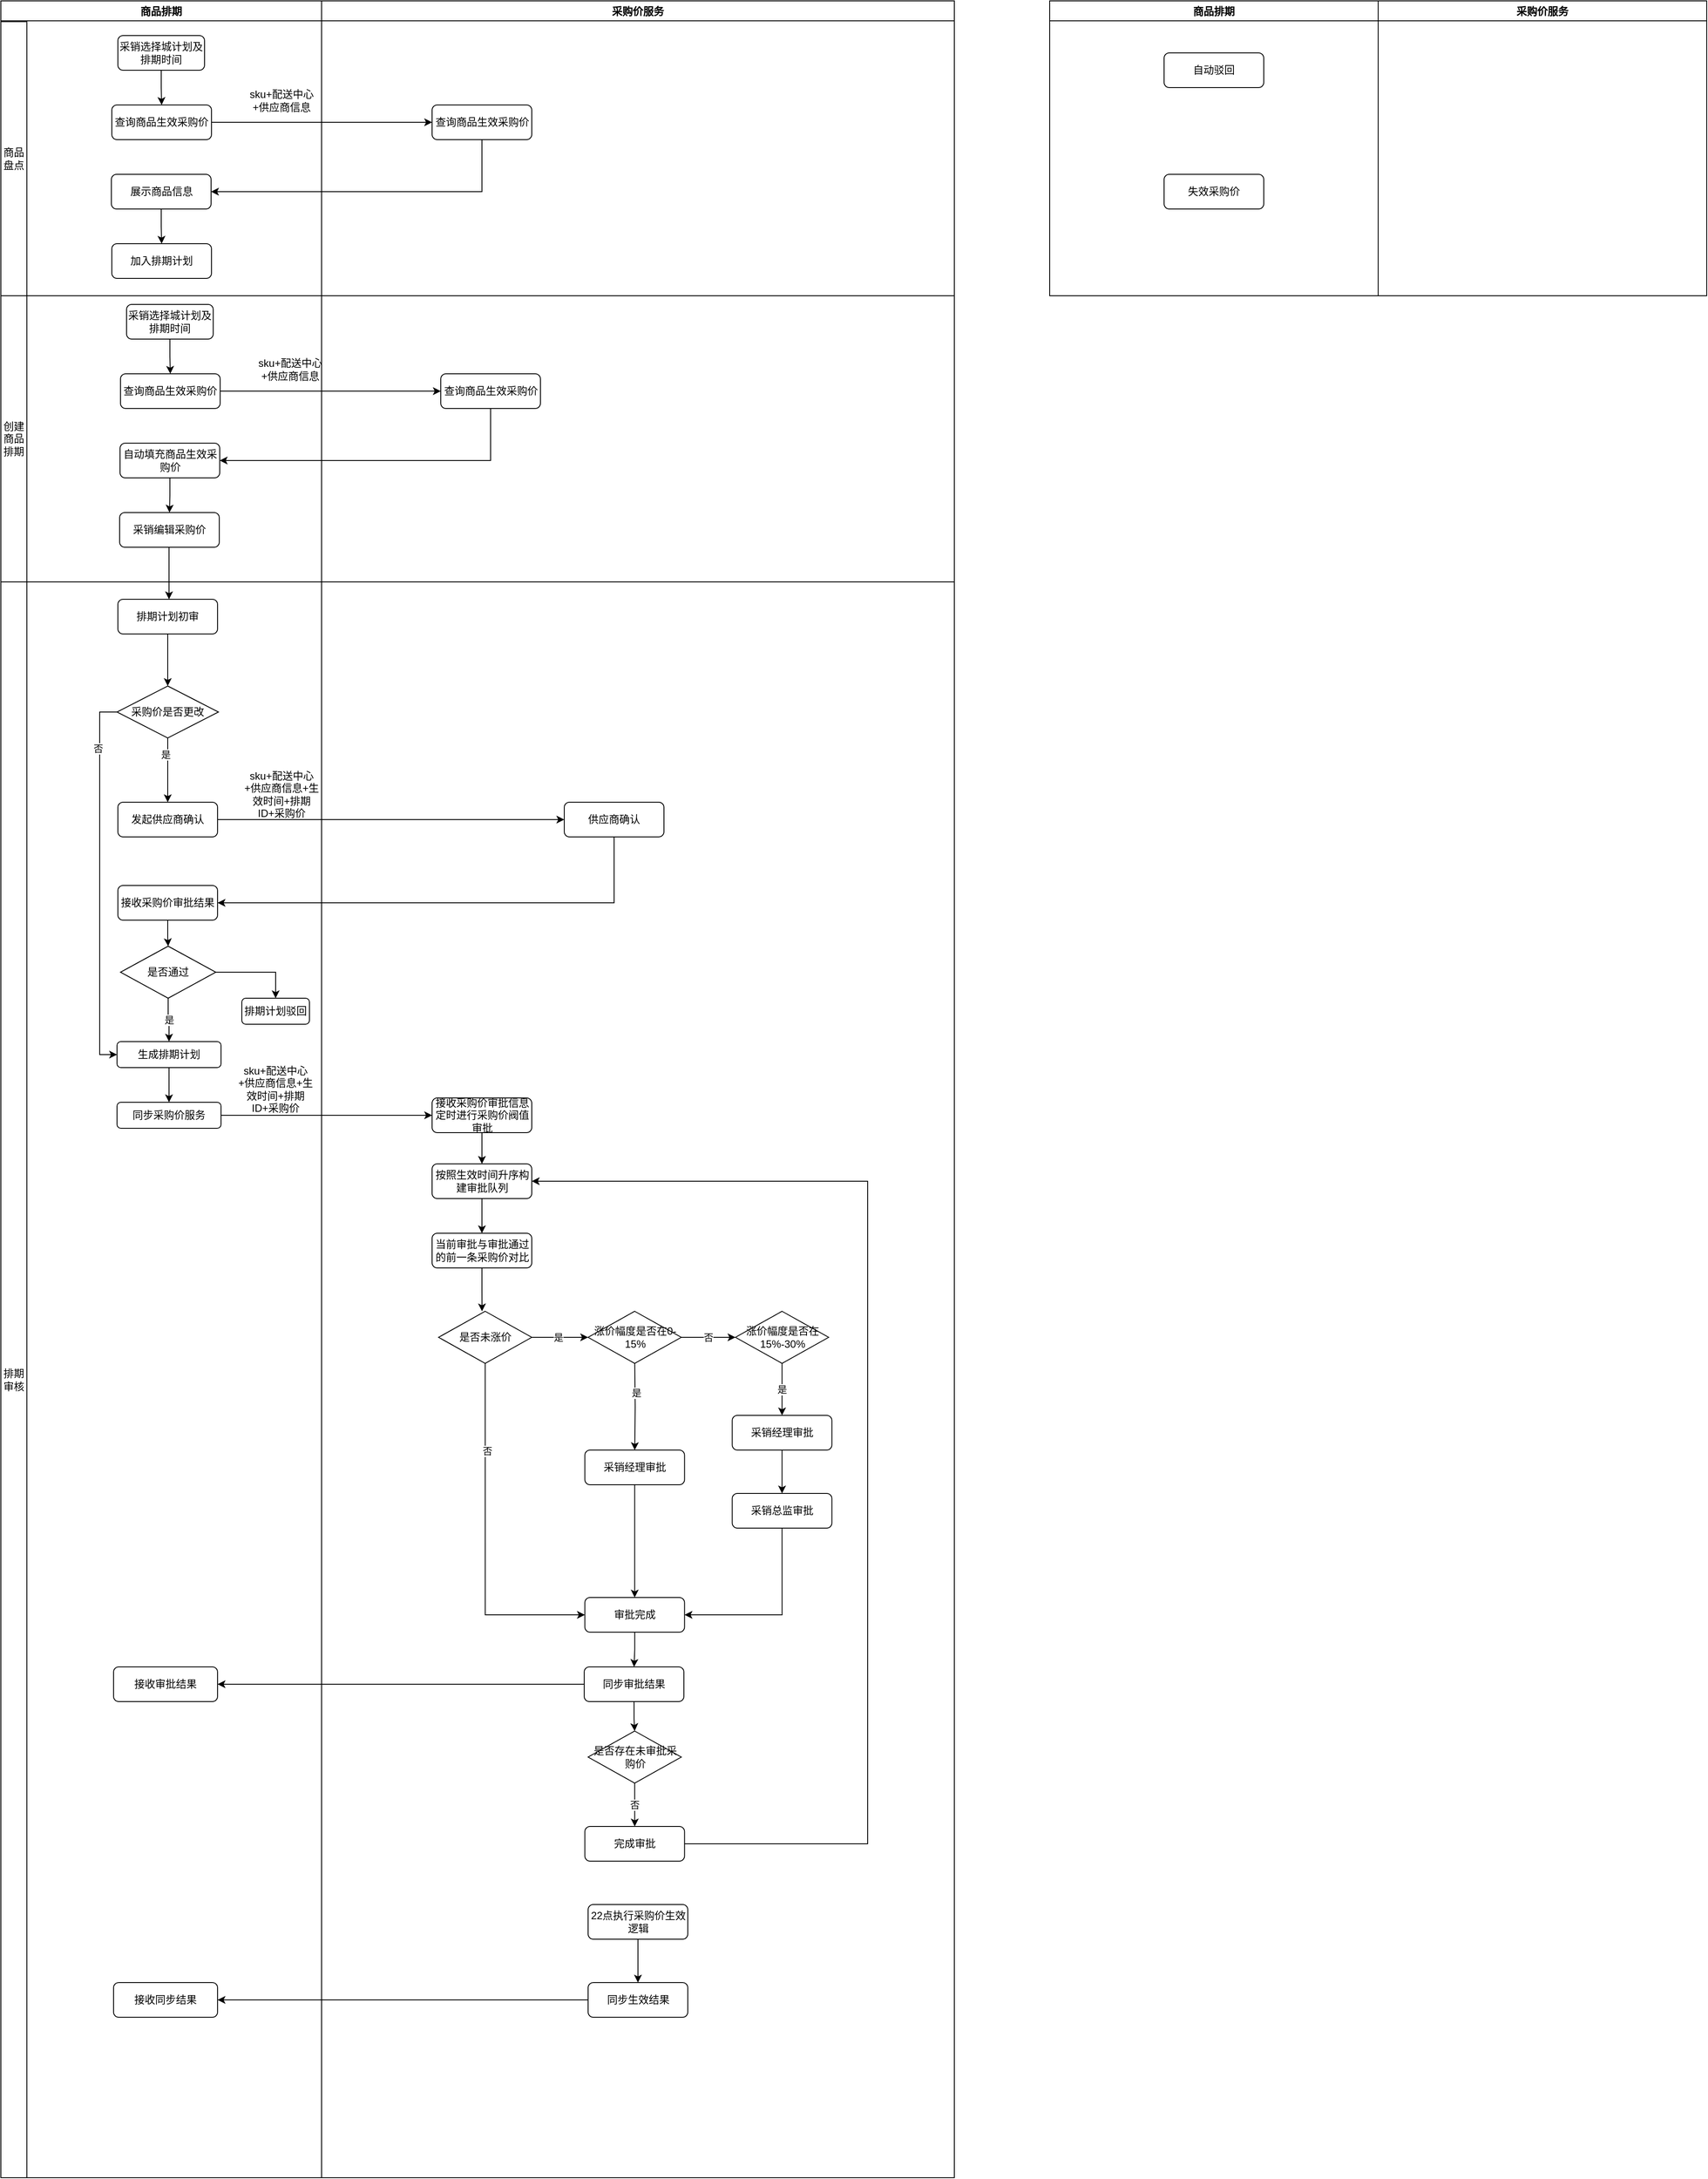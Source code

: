 <mxfile version="15.5.4" type="github">
  <diagram id="C5RBs43oDa-KdzZeNtuy" name="Page-1">
    <mxGraphModel dx="2893" dy="1154" grid="1" gridSize="10" guides="1" tooltips="1" connect="1" arrows="1" fold="1" page="1" pageScale="1" pageWidth="827" pageHeight="1169" math="0" shadow="0">
      <root>
        <mxCell id="WIyWlLk6GJQsqaUBKTNV-0" />
        <mxCell id="WIyWlLk6GJQsqaUBKTNV-1" parent="WIyWlLk6GJQsqaUBKTNV-0" />
        <mxCell id="JaGCP64lXndvB-nV4re8-0" value="商品排期" style="swimlane;" parent="WIyWlLk6GJQsqaUBKTNV-1" vertex="1">
          <mxGeometry x="-60" y="400" width="370" height="2510" as="geometry" />
        </mxCell>
        <mxCell id="JaGCP64lXndvB-nV4re8-4" value="商品盘点" style="rounded=0;whiteSpace=wrap;html=1;" parent="JaGCP64lXndvB-nV4re8-0" vertex="1">
          <mxGeometry y="24" width="30" height="316" as="geometry" />
        </mxCell>
        <mxCell id="JaGCP64lXndvB-nV4re8-6" value="" style="edgeStyle=orthogonalEdgeStyle;rounded=0;orthogonalLoop=1;jettySize=auto;html=1;" parent="JaGCP64lXndvB-nV4re8-0" source="JaGCP64lXndvB-nV4re8-2" target="JaGCP64lXndvB-nV4re8-5" edge="1">
          <mxGeometry relative="1" as="geometry" />
        </mxCell>
        <mxCell id="JaGCP64lXndvB-nV4re8-2" value="采销选择城计划及排期时间" style="rounded=1;whiteSpace=wrap;html=1;" parent="JaGCP64lXndvB-nV4re8-0" vertex="1">
          <mxGeometry x="135" y="40" width="100" height="40" as="geometry" />
        </mxCell>
        <mxCell id="JaGCP64lXndvB-nV4re8-5" value="查询商品生效采购价" style="rounded=1;whiteSpace=wrap;html=1;" parent="JaGCP64lXndvB-nV4re8-0" vertex="1">
          <mxGeometry x="128" y="120" width="115" height="40" as="geometry" />
        </mxCell>
        <mxCell id="JaGCP64lXndvB-nV4re8-15" value="" style="edgeStyle=orthogonalEdgeStyle;rounded=0;orthogonalLoop=1;jettySize=auto;html=1;" parent="JaGCP64lXndvB-nV4re8-0" source="JaGCP64lXndvB-nV4re8-8" target="JaGCP64lXndvB-nV4re8-14" edge="1">
          <mxGeometry relative="1" as="geometry" />
        </mxCell>
        <mxCell id="JaGCP64lXndvB-nV4re8-8" value="展示商品信息" style="rounded=1;whiteSpace=wrap;html=1;" parent="JaGCP64lXndvB-nV4re8-0" vertex="1">
          <mxGeometry x="127.5" y="200" width="115" height="40" as="geometry" />
        </mxCell>
        <mxCell id="JaGCP64lXndvB-nV4re8-12" value="sku+配送中心+供应商信息" style="text;html=1;strokeColor=none;fillColor=none;align=center;verticalAlign=middle;whiteSpace=wrap;rounded=0;" parent="JaGCP64lXndvB-nV4re8-0" vertex="1">
          <mxGeometry x="278" y="100" width="92" height="30" as="geometry" />
        </mxCell>
        <mxCell id="JaGCP64lXndvB-nV4re8-13" value="创建商品排期" style="rounded=0;whiteSpace=wrap;html=1;" parent="JaGCP64lXndvB-nV4re8-0" vertex="1">
          <mxGeometry y="340" width="30" height="330" as="geometry" />
        </mxCell>
        <mxCell id="JaGCP64lXndvB-nV4re8-14" value="加入排期计划" style="rounded=1;whiteSpace=wrap;html=1;" parent="JaGCP64lXndvB-nV4re8-0" vertex="1">
          <mxGeometry x="128" y="280" width="115" height="40" as="geometry" />
        </mxCell>
        <mxCell id="JaGCP64lXndvB-nV4re8-16" style="edgeStyle=orthogonalEdgeStyle;rounded=0;orthogonalLoop=1;jettySize=auto;html=1;endArrow=none;endFill=0;" parent="JaGCP64lXndvB-nV4re8-0" edge="1">
          <mxGeometry relative="1" as="geometry">
            <mxPoint x="30" y="340" as="sourcePoint" />
            <mxPoint x="1100" y="340" as="targetPoint" />
            <Array as="points">
              <mxPoint x="940" y="340" />
            </Array>
          </mxGeometry>
        </mxCell>
        <mxCell id="JaGCP64lXndvB-nV4re8-30" value="排期审核" style="rounded=0;whiteSpace=wrap;html=1;" parent="JaGCP64lXndvB-nV4re8-0" vertex="1">
          <mxGeometry y="670" width="30" height="1840" as="geometry" />
        </mxCell>
        <mxCell id="JaGCP64lXndvB-nV4re8-35" value="" style="edgeStyle=orthogonalEdgeStyle;rounded=0;orthogonalLoop=1;jettySize=auto;html=1;endArrow=classic;endFill=1;" parent="JaGCP64lXndvB-nV4re8-0" source="JaGCP64lXndvB-nV4re8-33" edge="1">
          <mxGeometry relative="1" as="geometry">
            <mxPoint x="194" y="690" as="targetPoint" />
          </mxGeometry>
        </mxCell>
        <mxCell id="JaGCP64lXndvB-nV4re8-33" value="采销编辑采购价" style="rounded=1;whiteSpace=wrap;html=1;" parent="JaGCP64lXndvB-nV4re8-0" vertex="1">
          <mxGeometry x="137" y="590" width="115" height="40" as="geometry" />
        </mxCell>
        <mxCell id="JaGCP64lXndvB-nV4re8-59" style="edgeStyle=orthogonalEdgeStyle;rounded=0;orthogonalLoop=1;jettySize=auto;html=1;entryX=0;entryY=0.5;entryDx=0;entryDy=0;endArrow=classic;endFill=1;exitX=0;exitY=0.5;exitDx=0;exitDy=0;" parent="JaGCP64lXndvB-nV4re8-0" source="JaGCP64lXndvB-nV4re8-31" target="JaGCP64lXndvB-nV4re8-57" edge="1">
          <mxGeometry relative="1" as="geometry" />
        </mxCell>
        <mxCell id="JaGCP64lXndvB-nV4re8-60" value="否" style="edgeLabel;html=1;align=center;verticalAlign=middle;resizable=0;points=[];" parent="JaGCP64lXndvB-nV4re8-59" vertex="1" connectable="0">
          <mxGeometry x="-0.717" y="-2" relative="1" as="geometry">
            <mxPoint as="offset" />
          </mxGeometry>
        </mxCell>
        <mxCell id="JaGCP64lXndvB-nV4re8-102" value="" style="edgeStyle=orthogonalEdgeStyle;rounded=0;orthogonalLoop=1;jettySize=auto;html=1;endArrow=classic;endFill=1;entryX=0.5;entryY=0;entryDx=0;entryDy=0;" parent="JaGCP64lXndvB-nV4re8-0" source="JaGCP64lXndvB-nV4re8-31" target="JaGCP64lXndvB-nV4re8-47" edge="1">
          <mxGeometry relative="1" as="geometry">
            <mxPoint x="194.5" y="890" as="targetPoint" />
          </mxGeometry>
        </mxCell>
        <mxCell id="JaGCP64lXndvB-nV4re8-103" value="是" style="edgeLabel;html=1;align=center;verticalAlign=middle;resizable=0;points=[];" parent="JaGCP64lXndvB-nV4re8-102" vertex="1" connectable="0">
          <mxGeometry x="-0.486" y="-3" relative="1" as="geometry">
            <mxPoint as="offset" />
          </mxGeometry>
        </mxCell>
        <mxCell id="JaGCP64lXndvB-nV4re8-31" value="采购价是否更改" style="rhombus;whiteSpace=wrap;html=1;" parent="JaGCP64lXndvB-nV4re8-0" vertex="1">
          <mxGeometry x="134" y="790" width="117" height="60" as="geometry" />
        </mxCell>
        <mxCell id="JaGCP64lXndvB-nV4re8-47" value="发起供应商确认" style="rounded=1;whiteSpace=wrap;html=1;" parent="JaGCP64lXndvB-nV4re8-0" vertex="1">
          <mxGeometry x="135" y="924" width="115" height="40" as="geometry" />
        </mxCell>
        <mxCell id="JaGCP64lXndvB-nV4re8-56" value="" style="edgeStyle=orthogonalEdgeStyle;rounded=0;orthogonalLoop=1;jettySize=auto;html=1;endArrow=classic;endFill=1;" parent="JaGCP64lXndvB-nV4re8-0" source="JaGCP64lXndvB-nV4re8-52" target="JaGCP64lXndvB-nV4re8-55" edge="1">
          <mxGeometry relative="1" as="geometry" />
        </mxCell>
        <mxCell id="JaGCP64lXndvB-nV4re8-52" value="接收采购价审批结果" style="rounded=1;whiteSpace=wrap;html=1;" parent="JaGCP64lXndvB-nV4re8-0" vertex="1">
          <mxGeometry x="135" y="1020" width="115" height="40" as="geometry" />
        </mxCell>
        <mxCell id="JaGCP64lXndvB-nV4re8-54" value="sku+配送中心+供应商信息+生效时间+排期ID+采购价" style="text;html=1;strokeColor=none;fillColor=none;align=center;verticalAlign=middle;whiteSpace=wrap;rounded=0;" parent="JaGCP64lXndvB-nV4re8-0" vertex="1">
          <mxGeometry x="278" y="900" width="92" height="30" as="geometry" />
        </mxCell>
        <mxCell id="JaGCP64lXndvB-nV4re8-58" value="是" style="edgeStyle=orthogonalEdgeStyle;rounded=0;orthogonalLoop=1;jettySize=auto;html=1;endArrow=classic;endFill=1;" parent="JaGCP64lXndvB-nV4re8-0" source="JaGCP64lXndvB-nV4re8-55" target="JaGCP64lXndvB-nV4re8-57" edge="1">
          <mxGeometry relative="1" as="geometry" />
        </mxCell>
        <mxCell id="KkTSfmCetocoTJCrQum5-52" style="edgeStyle=orthogonalEdgeStyle;rounded=0;orthogonalLoop=1;jettySize=auto;html=1;entryX=0.5;entryY=0;entryDx=0;entryDy=0;" edge="1" parent="JaGCP64lXndvB-nV4re8-0" source="JaGCP64lXndvB-nV4re8-55" target="JaGCP64lXndvB-nV4re8-62">
          <mxGeometry relative="1" as="geometry" />
        </mxCell>
        <mxCell id="JaGCP64lXndvB-nV4re8-55" value="是否通过" style="rhombus;whiteSpace=wrap;html=1;" parent="JaGCP64lXndvB-nV4re8-0" vertex="1">
          <mxGeometry x="138" y="1090" width="110" height="60" as="geometry" />
        </mxCell>
        <mxCell id="KkTSfmCetocoTJCrQum5-58" value="" style="edgeStyle=orthogonalEdgeStyle;rounded=0;orthogonalLoop=1;jettySize=auto;html=1;" edge="1" parent="JaGCP64lXndvB-nV4re8-0" source="JaGCP64lXndvB-nV4re8-57" target="KkTSfmCetocoTJCrQum5-57">
          <mxGeometry relative="1" as="geometry" />
        </mxCell>
        <mxCell id="JaGCP64lXndvB-nV4re8-57" value="生成排期计划" style="rounded=1;whiteSpace=wrap;html=1;" parent="JaGCP64lXndvB-nV4re8-0" vertex="1">
          <mxGeometry x="134" y="1200" width="120" height="30" as="geometry" />
        </mxCell>
        <mxCell id="JaGCP64lXndvB-nV4re8-112" value="" style="edgeStyle=orthogonalEdgeStyle;rounded=0;orthogonalLoop=1;jettySize=auto;html=1;endArrow=classic;endFill=1;" parent="JaGCP64lXndvB-nV4re8-0" source="JaGCP64lXndvB-nV4re8-110" target="JaGCP64lXndvB-nV4re8-31" edge="1">
          <mxGeometry relative="1" as="geometry" />
        </mxCell>
        <mxCell id="JaGCP64lXndvB-nV4re8-110" value="排期计划初审" style="rounded=1;whiteSpace=wrap;html=1;" parent="JaGCP64lXndvB-nV4re8-0" vertex="1">
          <mxGeometry x="135" y="690" width="115" height="40" as="geometry" />
        </mxCell>
        <mxCell id="JaGCP64lXndvB-nV4re8-62" value="排期计划驳回" style="rounded=1;whiteSpace=wrap;html=1;" parent="JaGCP64lXndvB-nV4re8-0" vertex="1">
          <mxGeometry x="278" y="1150" width="78" height="30" as="geometry" />
        </mxCell>
        <mxCell id="KkTSfmCetocoTJCrQum5-57" value="同步采购价服务" style="rounded=1;whiteSpace=wrap;html=1;" vertex="1" parent="JaGCP64lXndvB-nV4re8-0">
          <mxGeometry x="134" y="1270" width="120" height="30" as="geometry" />
        </mxCell>
        <mxCell id="KkTSfmCetocoTJCrQum5-68" value="接收审批结果" style="rounded=1;whiteSpace=wrap;html=1;" vertex="1" parent="JaGCP64lXndvB-nV4re8-0">
          <mxGeometry x="130" y="1921" width="120" height="40" as="geometry" />
        </mxCell>
        <mxCell id="KkTSfmCetocoTJCrQum5-72" value="接收同步结果" style="rounded=1;whiteSpace=wrap;html=1;" vertex="1" parent="JaGCP64lXndvB-nV4re8-0">
          <mxGeometry x="130" y="2285" width="120" height="40" as="geometry" />
        </mxCell>
        <mxCell id="KkTSfmCetocoTJCrQum5-74" value="sku+配送中心+供应商信息+生效时间+排期ID+采购价" style="text;html=1;strokeColor=none;fillColor=none;align=center;verticalAlign=middle;whiteSpace=wrap;rounded=0;" vertex="1" parent="JaGCP64lXndvB-nV4re8-0">
          <mxGeometry x="271" y="1240" width="92" height="30" as="geometry" />
        </mxCell>
        <mxCell id="JaGCP64lXndvB-nV4re8-1" value="采购价服务" style="swimlane;" parent="WIyWlLk6GJQsqaUBKTNV-1" vertex="1">
          <mxGeometry x="310" y="400" width="730" height="2510" as="geometry" />
        </mxCell>
        <mxCell id="JaGCP64lXndvB-nV4re8-7" value="查询商品生效采购价" style="rounded=1;whiteSpace=wrap;html=1;" parent="JaGCP64lXndvB-nV4re8-1" vertex="1">
          <mxGeometry x="127.5" y="120" width="115" height="40" as="geometry" />
        </mxCell>
        <mxCell id="JaGCP64lXndvB-nV4re8-23" value="采销选择城计划及排期时间" style="rounded=1;whiteSpace=wrap;html=1;" parent="JaGCP64lXndvB-nV4re8-1" vertex="1">
          <mxGeometry x="-225" y="350" width="100" height="40" as="geometry" />
        </mxCell>
        <mxCell id="JaGCP64lXndvB-nV4re8-24" value="查询商品生效采购价" style="rounded=1;whiteSpace=wrap;html=1;" parent="JaGCP64lXndvB-nV4re8-1" vertex="1">
          <mxGeometry x="-232" y="430" width="115" height="40" as="geometry" />
        </mxCell>
        <mxCell id="JaGCP64lXndvB-nV4re8-22" value="" style="edgeStyle=orthogonalEdgeStyle;rounded=0;orthogonalLoop=1;jettySize=auto;html=1;" parent="JaGCP64lXndvB-nV4re8-1" source="JaGCP64lXndvB-nV4re8-23" target="JaGCP64lXndvB-nV4re8-24" edge="1">
          <mxGeometry relative="1" as="geometry" />
        </mxCell>
        <mxCell id="JaGCP64lXndvB-nV4re8-25" value="自动填充商品生效采购价" style="rounded=1;whiteSpace=wrap;html=1;" parent="JaGCP64lXndvB-nV4re8-1" vertex="1">
          <mxGeometry x="-232.5" y="510" width="115" height="40" as="geometry" />
        </mxCell>
        <mxCell id="JaGCP64lXndvB-nV4re8-26" value="sku+配送中心+供应商信息" style="text;html=1;strokeColor=none;fillColor=none;align=center;verticalAlign=middle;whiteSpace=wrap;rounded=0;" parent="JaGCP64lXndvB-nV4re8-1" vertex="1">
          <mxGeometry x="-82" y="410" width="92" height="30" as="geometry" />
        </mxCell>
        <mxCell id="JaGCP64lXndvB-nV4re8-27" value="查询商品生效采购价" style="rounded=1;whiteSpace=wrap;html=1;" parent="JaGCP64lXndvB-nV4re8-1" vertex="1">
          <mxGeometry x="137.5" y="430" width="115" height="40" as="geometry" />
        </mxCell>
        <mxCell id="JaGCP64lXndvB-nV4re8-28" style="edgeStyle=orthogonalEdgeStyle;rounded=0;orthogonalLoop=1;jettySize=auto;html=1;entryX=0;entryY=0.5;entryDx=0;entryDy=0;" parent="JaGCP64lXndvB-nV4re8-1" source="JaGCP64lXndvB-nV4re8-24" target="JaGCP64lXndvB-nV4re8-27" edge="1">
          <mxGeometry relative="1" as="geometry" />
        </mxCell>
        <mxCell id="JaGCP64lXndvB-nV4re8-29" style="edgeStyle=orthogonalEdgeStyle;rounded=0;orthogonalLoop=1;jettySize=auto;html=1;entryX=1;entryY=0.5;entryDx=0;entryDy=0;exitX=0.5;exitY=1;exitDx=0;exitDy=0;" parent="JaGCP64lXndvB-nV4re8-1" source="JaGCP64lXndvB-nV4re8-27" target="JaGCP64lXndvB-nV4re8-25" edge="1">
          <mxGeometry relative="1" as="geometry" />
        </mxCell>
        <mxCell id="JaGCP64lXndvB-nV4re8-144" style="edgeStyle=orthogonalEdgeStyle;rounded=0;orthogonalLoop=1;jettySize=auto;html=1;endArrow=none;endFill=0;" parent="JaGCP64lXndvB-nV4re8-1" edge="1">
          <mxGeometry relative="1" as="geometry">
            <mxPoint x="-342" y="670" as="sourcePoint" />
            <mxPoint x="730" y="670" as="targetPoint" />
            <Array as="points">
              <mxPoint x="568" y="670" />
            </Array>
          </mxGeometry>
        </mxCell>
        <mxCell id="KkTSfmCetocoTJCrQum5-49" value="供应商确认" style="rounded=1;whiteSpace=wrap;html=1;" vertex="1" parent="JaGCP64lXndvB-nV4re8-1">
          <mxGeometry x="280" y="924" width="115" height="40" as="geometry" />
        </mxCell>
        <mxCell id="KkTSfmCetocoTJCrQum5-14" value="接收采购价审批信息定时进行采购价阀值审批" style="rounded=1;whiteSpace=wrap;html=1;" vertex="1" parent="JaGCP64lXndvB-nV4re8-1">
          <mxGeometry x="127.5" y="1265" width="115" height="40" as="geometry" />
        </mxCell>
        <mxCell id="KkTSfmCetocoTJCrQum5-16" value="按照生效时间升序构建审批队列" style="rounded=1;whiteSpace=wrap;html=1;" vertex="1" parent="JaGCP64lXndvB-nV4re8-1">
          <mxGeometry x="127.5" y="1341" width="115" height="40" as="geometry" />
        </mxCell>
        <mxCell id="KkTSfmCetocoTJCrQum5-13" value="" style="edgeStyle=orthogonalEdgeStyle;rounded=0;orthogonalLoop=1;jettySize=auto;html=1;endArrow=classic;endFill=1;" edge="1" parent="JaGCP64lXndvB-nV4re8-1" source="KkTSfmCetocoTJCrQum5-14" target="KkTSfmCetocoTJCrQum5-16">
          <mxGeometry relative="1" as="geometry" />
        </mxCell>
        <mxCell id="KkTSfmCetocoTJCrQum5-19" value="" style="edgeStyle=orthogonalEdgeStyle;rounded=0;orthogonalLoop=1;jettySize=auto;html=1;endArrow=classic;endFill=1;" edge="1" parent="JaGCP64lXndvB-nV4re8-1" source="KkTSfmCetocoTJCrQum5-20">
          <mxGeometry relative="1" as="geometry">
            <mxPoint x="185.1" y="1511.056" as="targetPoint" />
          </mxGeometry>
        </mxCell>
        <mxCell id="KkTSfmCetocoTJCrQum5-20" value="当前审批与审批通过的前一条采购价对比" style="rounded=1;whiteSpace=wrap;html=1;" vertex="1" parent="JaGCP64lXndvB-nV4re8-1">
          <mxGeometry x="127.5" y="1421" width="115" height="40" as="geometry" />
        </mxCell>
        <mxCell id="KkTSfmCetocoTJCrQum5-17" value="" style="edgeStyle=orthogonalEdgeStyle;rounded=0;orthogonalLoop=1;jettySize=auto;html=1;endArrow=classic;endFill=1;exitX=0.5;exitY=1;exitDx=0;exitDy=0;" edge="1" parent="JaGCP64lXndvB-nV4re8-1" source="KkTSfmCetocoTJCrQum5-16" target="KkTSfmCetocoTJCrQum5-20">
          <mxGeometry relative="1" as="geometry">
            <mxPoint x="185" y="1391" as="sourcePoint" />
          </mxGeometry>
        </mxCell>
        <mxCell id="KkTSfmCetocoTJCrQum5-21" value="" style="edgeStyle=orthogonalEdgeStyle;rounded=0;orthogonalLoop=1;jettySize=auto;html=1;endArrow=classic;endFill=1;" edge="1" parent="JaGCP64lXndvB-nV4re8-1">
          <mxGeometry relative="1" as="geometry">
            <mxPoint x="238.75" y="1541" as="sourcePoint" />
            <mxPoint x="307.5" y="1541" as="targetPoint" />
          </mxGeometry>
        </mxCell>
        <mxCell id="KkTSfmCetocoTJCrQum5-22" value="是" style="edgeLabel;html=1;align=center;verticalAlign=middle;resizable=0;points=[];" vertex="1" connectable="0" parent="KkTSfmCetocoTJCrQum5-21">
          <mxGeometry x="-0.018" relative="1" as="geometry">
            <mxPoint as="offset" />
          </mxGeometry>
        </mxCell>
        <mxCell id="KkTSfmCetocoTJCrQum5-23" value="" style="edgeStyle=orthogonalEdgeStyle;rounded=0;orthogonalLoop=1;jettySize=auto;html=1;endArrow=classic;endFill=1;" edge="1" parent="JaGCP64lXndvB-nV4re8-1" target="KkTSfmCetocoTJCrQum5-26">
          <mxGeometry relative="1" as="geometry">
            <mxPoint x="361.3" y="1570.972" as="sourcePoint" />
          </mxGeometry>
        </mxCell>
        <mxCell id="KkTSfmCetocoTJCrQum5-24" value="是" style="edgeLabel;html=1;align=center;verticalAlign=middle;resizable=0;points=[];" vertex="1" connectable="0" parent="KkTSfmCetocoTJCrQum5-23">
          <mxGeometry x="-0.33" y="1" relative="1" as="geometry">
            <mxPoint as="offset" />
          </mxGeometry>
        </mxCell>
        <mxCell id="KkTSfmCetocoTJCrQum5-26" value="采销经理审批" style="rounded=1;whiteSpace=wrap;html=1;" vertex="1" parent="JaGCP64lXndvB-nV4re8-1">
          <mxGeometry x="303.75" y="1671" width="115" height="40" as="geometry" />
        </mxCell>
        <mxCell id="KkTSfmCetocoTJCrQum5-28" value="审批完成" style="rounded=1;whiteSpace=wrap;html=1;" vertex="1" parent="JaGCP64lXndvB-nV4re8-1">
          <mxGeometry x="303.75" y="1841" width="115" height="40" as="geometry" />
        </mxCell>
        <mxCell id="KkTSfmCetocoTJCrQum5-25" style="edgeStyle=orthogonalEdgeStyle;rounded=0;orthogonalLoop=1;jettySize=auto;html=1;entryX=0.5;entryY=0;entryDx=0;entryDy=0;" edge="1" parent="JaGCP64lXndvB-nV4re8-1" source="KkTSfmCetocoTJCrQum5-26" target="KkTSfmCetocoTJCrQum5-28">
          <mxGeometry relative="1" as="geometry" />
        </mxCell>
        <mxCell id="KkTSfmCetocoTJCrQum5-62" value="" style="edgeStyle=orthogonalEdgeStyle;rounded=0;orthogonalLoop=1;jettySize=auto;html=1;" edge="1" parent="JaGCP64lXndvB-nV4re8-1" source="KkTSfmCetocoTJCrQum5-30" target="KkTSfmCetocoTJCrQum5-34">
          <mxGeometry relative="1" as="geometry" />
        </mxCell>
        <mxCell id="KkTSfmCetocoTJCrQum5-30" value="同步审批结果" style="rounded=1;whiteSpace=wrap;html=1;" vertex="1" parent="JaGCP64lXndvB-nV4re8-1">
          <mxGeometry x="303" y="1921" width="115" height="40" as="geometry" />
        </mxCell>
        <mxCell id="KkTSfmCetocoTJCrQum5-27" value="" style="edgeStyle=orthogonalEdgeStyle;rounded=0;orthogonalLoop=1;jettySize=auto;html=1;endArrow=classic;endFill=1;" edge="1" parent="JaGCP64lXndvB-nV4re8-1" source="KkTSfmCetocoTJCrQum5-28" target="KkTSfmCetocoTJCrQum5-30">
          <mxGeometry relative="1" as="geometry" />
        </mxCell>
        <mxCell id="KkTSfmCetocoTJCrQum5-34" value="是否存在未审批采购价" style="rhombus;whiteSpace=wrap;html=1;" vertex="1" parent="JaGCP64lXndvB-nV4re8-1">
          <mxGeometry x="307.5" y="1995" width="107.5" height="60" as="geometry" />
        </mxCell>
        <mxCell id="KkTSfmCetocoTJCrQum5-63" style="edgeStyle=orthogonalEdgeStyle;rounded=0;orthogonalLoop=1;jettySize=auto;html=1;entryX=1;entryY=0.5;entryDx=0;entryDy=0;exitX=1;exitY=0.5;exitDx=0;exitDy=0;" edge="1" parent="JaGCP64lXndvB-nV4re8-1" source="KkTSfmCetocoTJCrQum5-35" target="KkTSfmCetocoTJCrQum5-16">
          <mxGeometry relative="1" as="geometry">
            <Array as="points">
              <mxPoint x="630" y="2125" />
              <mxPoint x="630" y="1361" />
            </Array>
          </mxGeometry>
        </mxCell>
        <mxCell id="KkTSfmCetocoTJCrQum5-35" value="完成审批" style="rounded=1;whiteSpace=wrap;html=1;" vertex="1" parent="JaGCP64lXndvB-nV4re8-1">
          <mxGeometry x="303.75" y="2105" width="115" height="40" as="geometry" />
        </mxCell>
        <mxCell id="KkTSfmCetocoTJCrQum5-33" value="否" style="edgeStyle=orthogonalEdgeStyle;rounded=0;orthogonalLoop=1;jettySize=auto;html=1;endArrow=classic;endFill=1;" edge="1" parent="JaGCP64lXndvB-nV4re8-1" source="KkTSfmCetocoTJCrQum5-34" target="KkTSfmCetocoTJCrQum5-35">
          <mxGeometry relative="1" as="geometry" />
        </mxCell>
        <mxCell id="KkTSfmCetocoTJCrQum5-37" style="edgeStyle=orthogonalEdgeStyle;rounded=0;orthogonalLoop=1;jettySize=auto;html=1;entryX=0;entryY=0.5;entryDx=0;entryDy=0;exitX=0.5;exitY=1;exitDx=0;exitDy=0;" edge="1" parent="JaGCP64lXndvB-nV4re8-1" source="KkTSfmCetocoTJCrQum5-39" target="KkTSfmCetocoTJCrQum5-28">
          <mxGeometry relative="1" as="geometry" />
        </mxCell>
        <mxCell id="KkTSfmCetocoTJCrQum5-38" value="否" style="edgeLabel;html=1;align=center;verticalAlign=middle;resizable=0;points=[];" vertex="1" connectable="0" parent="KkTSfmCetocoTJCrQum5-37">
          <mxGeometry x="-0.501" y="2" relative="1" as="geometry">
            <mxPoint as="offset" />
          </mxGeometry>
        </mxCell>
        <mxCell id="KkTSfmCetocoTJCrQum5-39" value="是否未涨价" style="rhombus;whiteSpace=wrap;html=1;" vertex="1" parent="JaGCP64lXndvB-nV4re8-1">
          <mxGeometry x="135" y="1511" width="107.5" height="60" as="geometry" />
        </mxCell>
        <mxCell id="KkTSfmCetocoTJCrQum5-42" value="涨价幅度是否在0-15%" style="rhombus;whiteSpace=wrap;html=1;" vertex="1" parent="JaGCP64lXndvB-nV4re8-1">
          <mxGeometry x="307.5" y="1511" width="107.5" height="60" as="geometry" />
        </mxCell>
        <mxCell id="KkTSfmCetocoTJCrQum5-44" value="涨价幅度是否在15%-30%" style="rhombus;whiteSpace=wrap;html=1;" vertex="1" parent="JaGCP64lXndvB-nV4re8-1">
          <mxGeometry x="477.5" y="1511" width="107.5" height="60" as="geometry" />
        </mxCell>
        <mxCell id="KkTSfmCetocoTJCrQum5-40" style="edgeStyle=orthogonalEdgeStyle;rounded=0;orthogonalLoop=1;jettySize=auto;html=1;entryX=0;entryY=0.5;entryDx=0;entryDy=0;" edge="1" parent="JaGCP64lXndvB-nV4re8-1" source="KkTSfmCetocoTJCrQum5-42" target="KkTSfmCetocoTJCrQum5-44">
          <mxGeometry relative="1" as="geometry" />
        </mxCell>
        <mxCell id="KkTSfmCetocoTJCrQum5-41" value="否" style="edgeLabel;html=1;align=center;verticalAlign=middle;resizable=0;points=[];" vertex="1" connectable="0" parent="KkTSfmCetocoTJCrQum5-40">
          <mxGeometry x="-0.024" relative="1" as="geometry">
            <mxPoint as="offset" />
          </mxGeometry>
        </mxCell>
        <mxCell id="KkTSfmCetocoTJCrQum5-46" value="采销经理审批" style="rounded=1;whiteSpace=wrap;html=1;" vertex="1" parent="JaGCP64lXndvB-nV4re8-1">
          <mxGeometry x="473.75" y="1631" width="115" height="40" as="geometry" />
        </mxCell>
        <mxCell id="KkTSfmCetocoTJCrQum5-43" value="是" style="edgeStyle=orthogonalEdgeStyle;rounded=0;orthogonalLoop=1;jettySize=auto;html=1;entryX=0.5;entryY=0;entryDx=0;entryDy=0;" edge="1" parent="JaGCP64lXndvB-nV4re8-1" source="KkTSfmCetocoTJCrQum5-44" target="KkTSfmCetocoTJCrQum5-46">
          <mxGeometry relative="1" as="geometry" />
        </mxCell>
        <mxCell id="KkTSfmCetocoTJCrQum5-47" style="edgeStyle=orthogonalEdgeStyle;rounded=0;orthogonalLoop=1;jettySize=auto;html=1;entryX=1;entryY=0.5;entryDx=0;entryDy=0;exitX=0.5;exitY=1;exitDx=0;exitDy=0;" edge="1" parent="JaGCP64lXndvB-nV4re8-1" source="KkTSfmCetocoTJCrQum5-48" target="KkTSfmCetocoTJCrQum5-28">
          <mxGeometry relative="1" as="geometry" />
        </mxCell>
        <mxCell id="KkTSfmCetocoTJCrQum5-48" value="采销总监审批" style="rounded=1;whiteSpace=wrap;html=1;" vertex="1" parent="JaGCP64lXndvB-nV4re8-1">
          <mxGeometry x="473.75" y="1721" width="115" height="40" as="geometry" />
        </mxCell>
        <mxCell id="KkTSfmCetocoTJCrQum5-45" value="" style="edgeStyle=orthogonalEdgeStyle;rounded=0;orthogonalLoop=1;jettySize=auto;html=1;" edge="1" parent="JaGCP64lXndvB-nV4re8-1" source="KkTSfmCetocoTJCrQum5-46" target="KkTSfmCetocoTJCrQum5-48">
          <mxGeometry relative="1" as="geometry" />
        </mxCell>
        <mxCell id="KkTSfmCetocoTJCrQum5-66" value="" style="edgeStyle=orthogonalEdgeStyle;rounded=0;orthogonalLoop=1;jettySize=auto;html=1;" edge="1" parent="JaGCP64lXndvB-nV4re8-1" source="KkTSfmCetocoTJCrQum5-60" target="KkTSfmCetocoTJCrQum5-65">
          <mxGeometry relative="1" as="geometry" />
        </mxCell>
        <mxCell id="KkTSfmCetocoTJCrQum5-60" value="22点执行采购价生效逻辑" style="rounded=1;whiteSpace=wrap;html=1;" vertex="1" parent="JaGCP64lXndvB-nV4re8-1">
          <mxGeometry x="307.5" y="2195" width="115" height="40" as="geometry" />
        </mxCell>
        <mxCell id="KkTSfmCetocoTJCrQum5-65" value="同步生效结果" style="rounded=1;whiteSpace=wrap;html=1;" vertex="1" parent="JaGCP64lXndvB-nV4re8-1">
          <mxGeometry x="307.5" y="2285" width="115" height="40" as="geometry" />
        </mxCell>
        <mxCell id="JaGCP64lXndvB-nV4re8-10" style="edgeStyle=orthogonalEdgeStyle;rounded=0;orthogonalLoop=1;jettySize=auto;html=1;entryX=0;entryY=0.5;entryDx=0;entryDy=0;" parent="WIyWlLk6GJQsqaUBKTNV-1" source="JaGCP64lXndvB-nV4re8-5" target="JaGCP64lXndvB-nV4re8-7" edge="1">
          <mxGeometry relative="1" as="geometry" />
        </mxCell>
        <mxCell id="JaGCP64lXndvB-nV4re8-11" style="edgeStyle=orthogonalEdgeStyle;rounded=0;orthogonalLoop=1;jettySize=auto;html=1;entryX=1;entryY=0.5;entryDx=0;entryDy=0;exitX=0.5;exitY=1;exitDx=0;exitDy=0;" parent="WIyWlLk6GJQsqaUBKTNV-1" source="JaGCP64lXndvB-nV4re8-7" target="JaGCP64lXndvB-nV4re8-8" edge="1">
          <mxGeometry relative="1" as="geometry" />
        </mxCell>
        <mxCell id="JaGCP64lXndvB-nV4re8-34" value="" style="edgeStyle=orthogonalEdgeStyle;rounded=0;orthogonalLoop=1;jettySize=auto;html=1;endArrow=classic;endFill=1;" parent="WIyWlLk6GJQsqaUBKTNV-1" source="JaGCP64lXndvB-nV4re8-25" target="JaGCP64lXndvB-nV4re8-33" edge="1">
          <mxGeometry relative="1" as="geometry" />
        </mxCell>
        <mxCell id="JaGCP64lXndvB-nV4re8-51" style="edgeStyle=orthogonalEdgeStyle;rounded=0;orthogonalLoop=1;jettySize=auto;html=1;endArrow=classic;endFill=1;entryX=0;entryY=0.5;entryDx=0;entryDy=0;" parent="WIyWlLk6GJQsqaUBKTNV-1" source="JaGCP64lXndvB-nV4re8-47" target="KkTSfmCetocoTJCrQum5-49" edge="1">
          <mxGeometry relative="1" as="geometry">
            <mxPoint x="550" y="1330" as="targetPoint" />
          </mxGeometry>
        </mxCell>
        <mxCell id="KkTSfmCetocoTJCrQum5-53" value="商品排期" style="swimlane;" vertex="1" parent="WIyWlLk6GJQsqaUBKTNV-1">
          <mxGeometry x="1150" y="400" width="379" height="340" as="geometry" />
        </mxCell>
        <mxCell id="KkTSfmCetocoTJCrQum5-76" value="自动驳回" style="rounded=1;whiteSpace=wrap;html=1;" vertex="1" parent="KkTSfmCetocoTJCrQum5-53">
          <mxGeometry x="132" y="60" width="115" height="40" as="geometry" />
        </mxCell>
        <mxCell id="KkTSfmCetocoTJCrQum5-77" value="失效采购价" style="rounded=1;whiteSpace=wrap;html=1;" vertex="1" parent="KkTSfmCetocoTJCrQum5-53">
          <mxGeometry x="132" y="200" width="115" height="40" as="geometry" />
        </mxCell>
        <mxCell id="KkTSfmCetocoTJCrQum5-55" style="edgeStyle=orthogonalEdgeStyle;rounded=0;orthogonalLoop=1;jettySize=auto;html=1;entryX=1;entryY=0.5;entryDx=0;entryDy=0;exitX=0.5;exitY=1;exitDx=0;exitDy=0;" edge="1" parent="WIyWlLk6GJQsqaUBKTNV-1" source="KkTSfmCetocoTJCrQum5-49" target="JaGCP64lXndvB-nV4re8-52">
          <mxGeometry relative="1" as="geometry" />
        </mxCell>
        <mxCell id="KkTSfmCetocoTJCrQum5-67" style="edgeStyle=orthogonalEdgeStyle;rounded=0;orthogonalLoop=1;jettySize=auto;html=1;entryX=0;entryY=0.5;entryDx=0;entryDy=0;" edge="1" parent="WIyWlLk6GJQsqaUBKTNV-1" source="KkTSfmCetocoTJCrQum5-57" target="KkTSfmCetocoTJCrQum5-14">
          <mxGeometry relative="1" as="geometry" />
        </mxCell>
        <mxCell id="KkTSfmCetocoTJCrQum5-69" style="edgeStyle=orthogonalEdgeStyle;rounded=0;orthogonalLoop=1;jettySize=auto;html=1;entryX=1;entryY=0.5;entryDx=0;entryDy=0;" edge="1" parent="WIyWlLk6GJQsqaUBKTNV-1" source="KkTSfmCetocoTJCrQum5-30" target="KkTSfmCetocoTJCrQum5-68">
          <mxGeometry relative="1" as="geometry" />
        </mxCell>
        <mxCell id="KkTSfmCetocoTJCrQum5-73" style="edgeStyle=orthogonalEdgeStyle;rounded=0;orthogonalLoop=1;jettySize=auto;html=1;entryX=1;entryY=0.5;entryDx=0;entryDy=0;" edge="1" parent="WIyWlLk6GJQsqaUBKTNV-1" source="KkTSfmCetocoTJCrQum5-65" target="KkTSfmCetocoTJCrQum5-72">
          <mxGeometry relative="1" as="geometry" />
        </mxCell>
        <mxCell id="KkTSfmCetocoTJCrQum5-75" value="采购价服务" style="swimlane;startSize=23;" vertex="1" parent="WIyWlLk6GJQsqaUBKTNV-1">
          <mxGeometry x="1529" y="400" width="379" height="340" as="geometry" />
        </mxCell>
      </root>
    </mxGraphModel>
  </diagram>
</mxfile>
